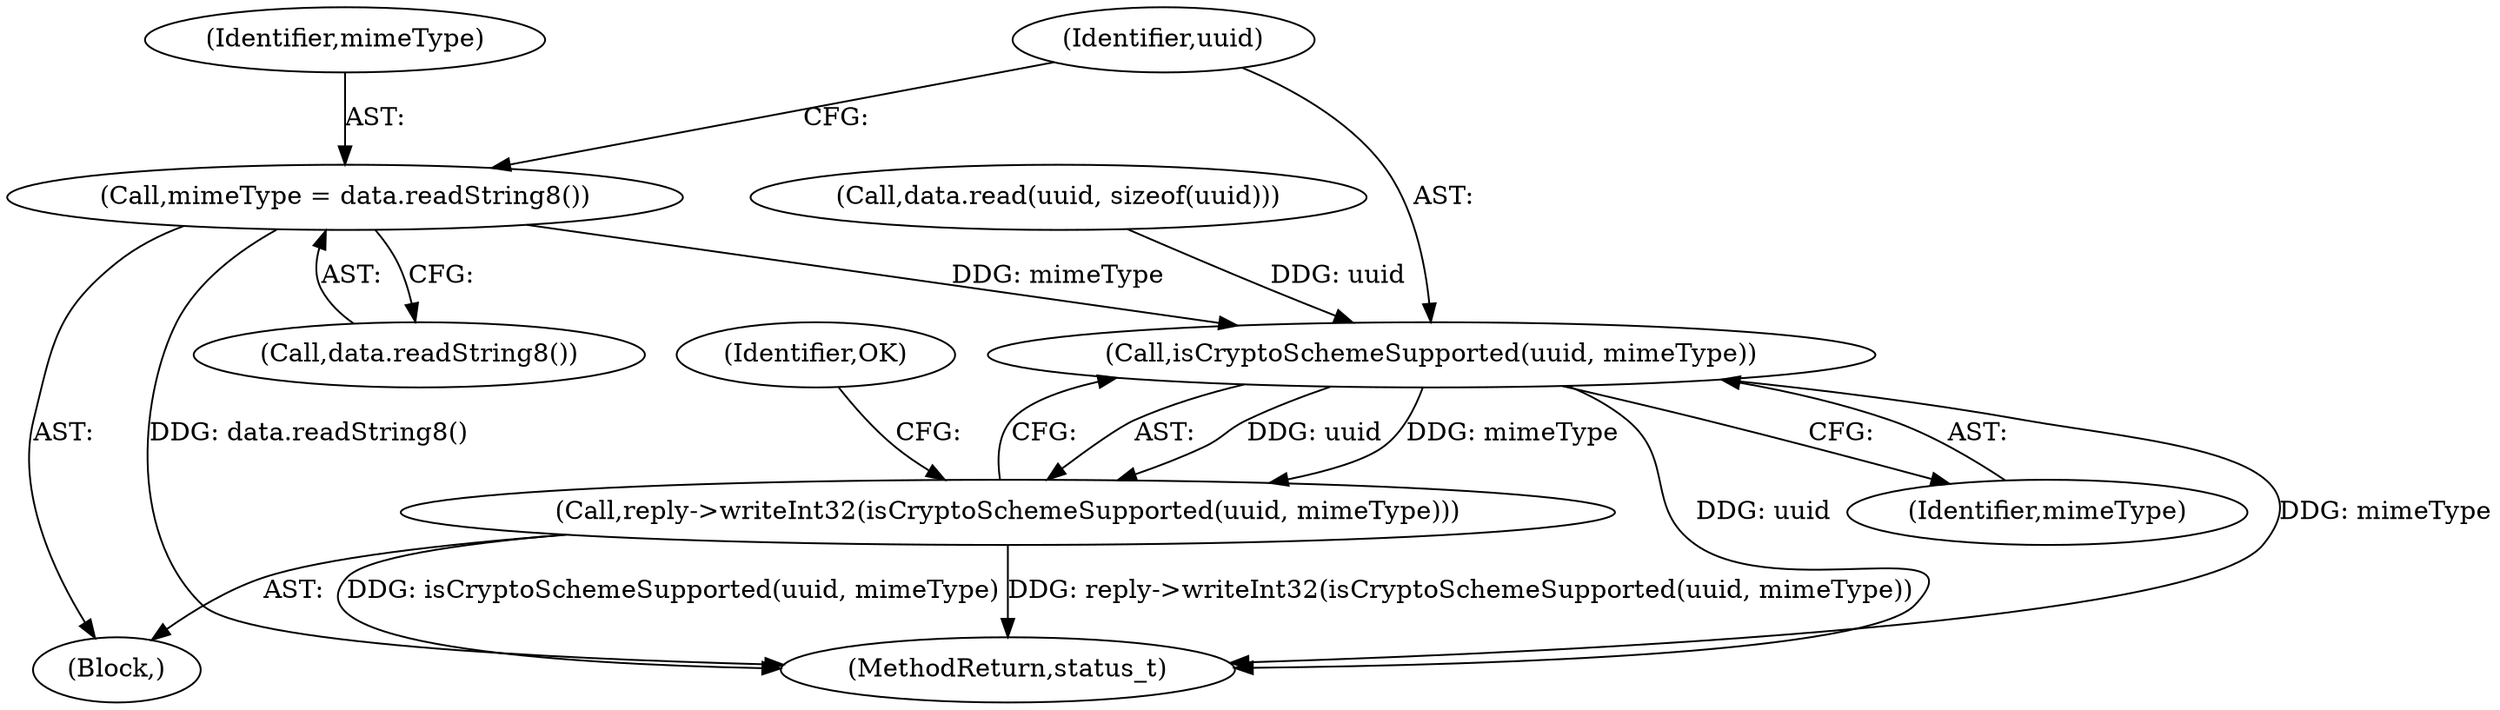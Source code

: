 digraph "0_Android_5a856f2092f7086aa0fea9ae06b9255befcdcd34@API" {
"1000131" [label="(Call,mimeType = data.readString8())"];
"1000135" [label="(Call,isCryptoSchemeSupported(uuid, mimeType))"];
"1000134" [label="(Call,reply->writeInt32(isCryptoSchemeSupported(uuid, mimeType)))"];
"1000120" [label="(Block,)"];
"1000901" [label="(MethodReturn,status_t)"];
"1000134" [label="(Call,reply->writeInt32(isCryptoSchemeSupported(uuid, mimeType)))"];
"1000139" [label="(Identifier,OK)"];
"1000135" [label="(Call,isCryptoSchemeSupported(uuid, mimeType))"];
"1000133" [label="(Call,data.readString8())"];
"1000131" [label="(Call,mimeType = data.readString8())"];
"1000126" [label="(Call,data.read(uuid, sizeof(uuid)))"];
"1000136" [label="(Identifier,uuid)"];
"1000137" [label="(Identifier,mimeType)"];
"1000132" [label="(Identifier,mimeType)"];
"1000131" -> "1000120"  [label="AST: "];
"1000131" -> "1000133"  [label="CFG: "];
"1000132" -> "1000131"  [label="AST: "];
"1000133" -> "1000131"  [label="AST: "];
"1000136" -> "1000131"  [label="CFG: "];
"1000131" -> "1000901"  [label="DDG: data.readString8()"];
"1000131" -> "1000135"  [label="DDG: mimeType"];
"1000135" -> "1000134"  [label="AST: "];
"1000135" -> "1000137"  [label="CFG: "];
"1000136" -> "1000135"  [label="AST: "];
"1000137" -> "1000135"  [label="AST: "];
"1000134" -> "1000135"  [label="CFG: "];
"1000135" -> "1000901"  [label="DDG: uuid"];
"1000135" -> "1000901"  [label="DDG: mimeType"];
"1000135" -> "1000134"  [label="DDG: uuid"];
"1000135" -> "1000134"  [label="DDG: mimeType"];
"1000126" -> "1000135"  [label="DDG: uuid"];
"1000134" -> "1000120"  [label="AST: "];
"1000139" -> "1000134"  [label="CFG: "];
"1000134" -> "1000901"  [label="DDG: reply->writeInt32(isCryptoSchemeSupported(uuid, mimeType))"];
"1000134" -> "1000901"  [label="DDG: isCryptoSchemeSupported(uuid, mimeType)"];
}
